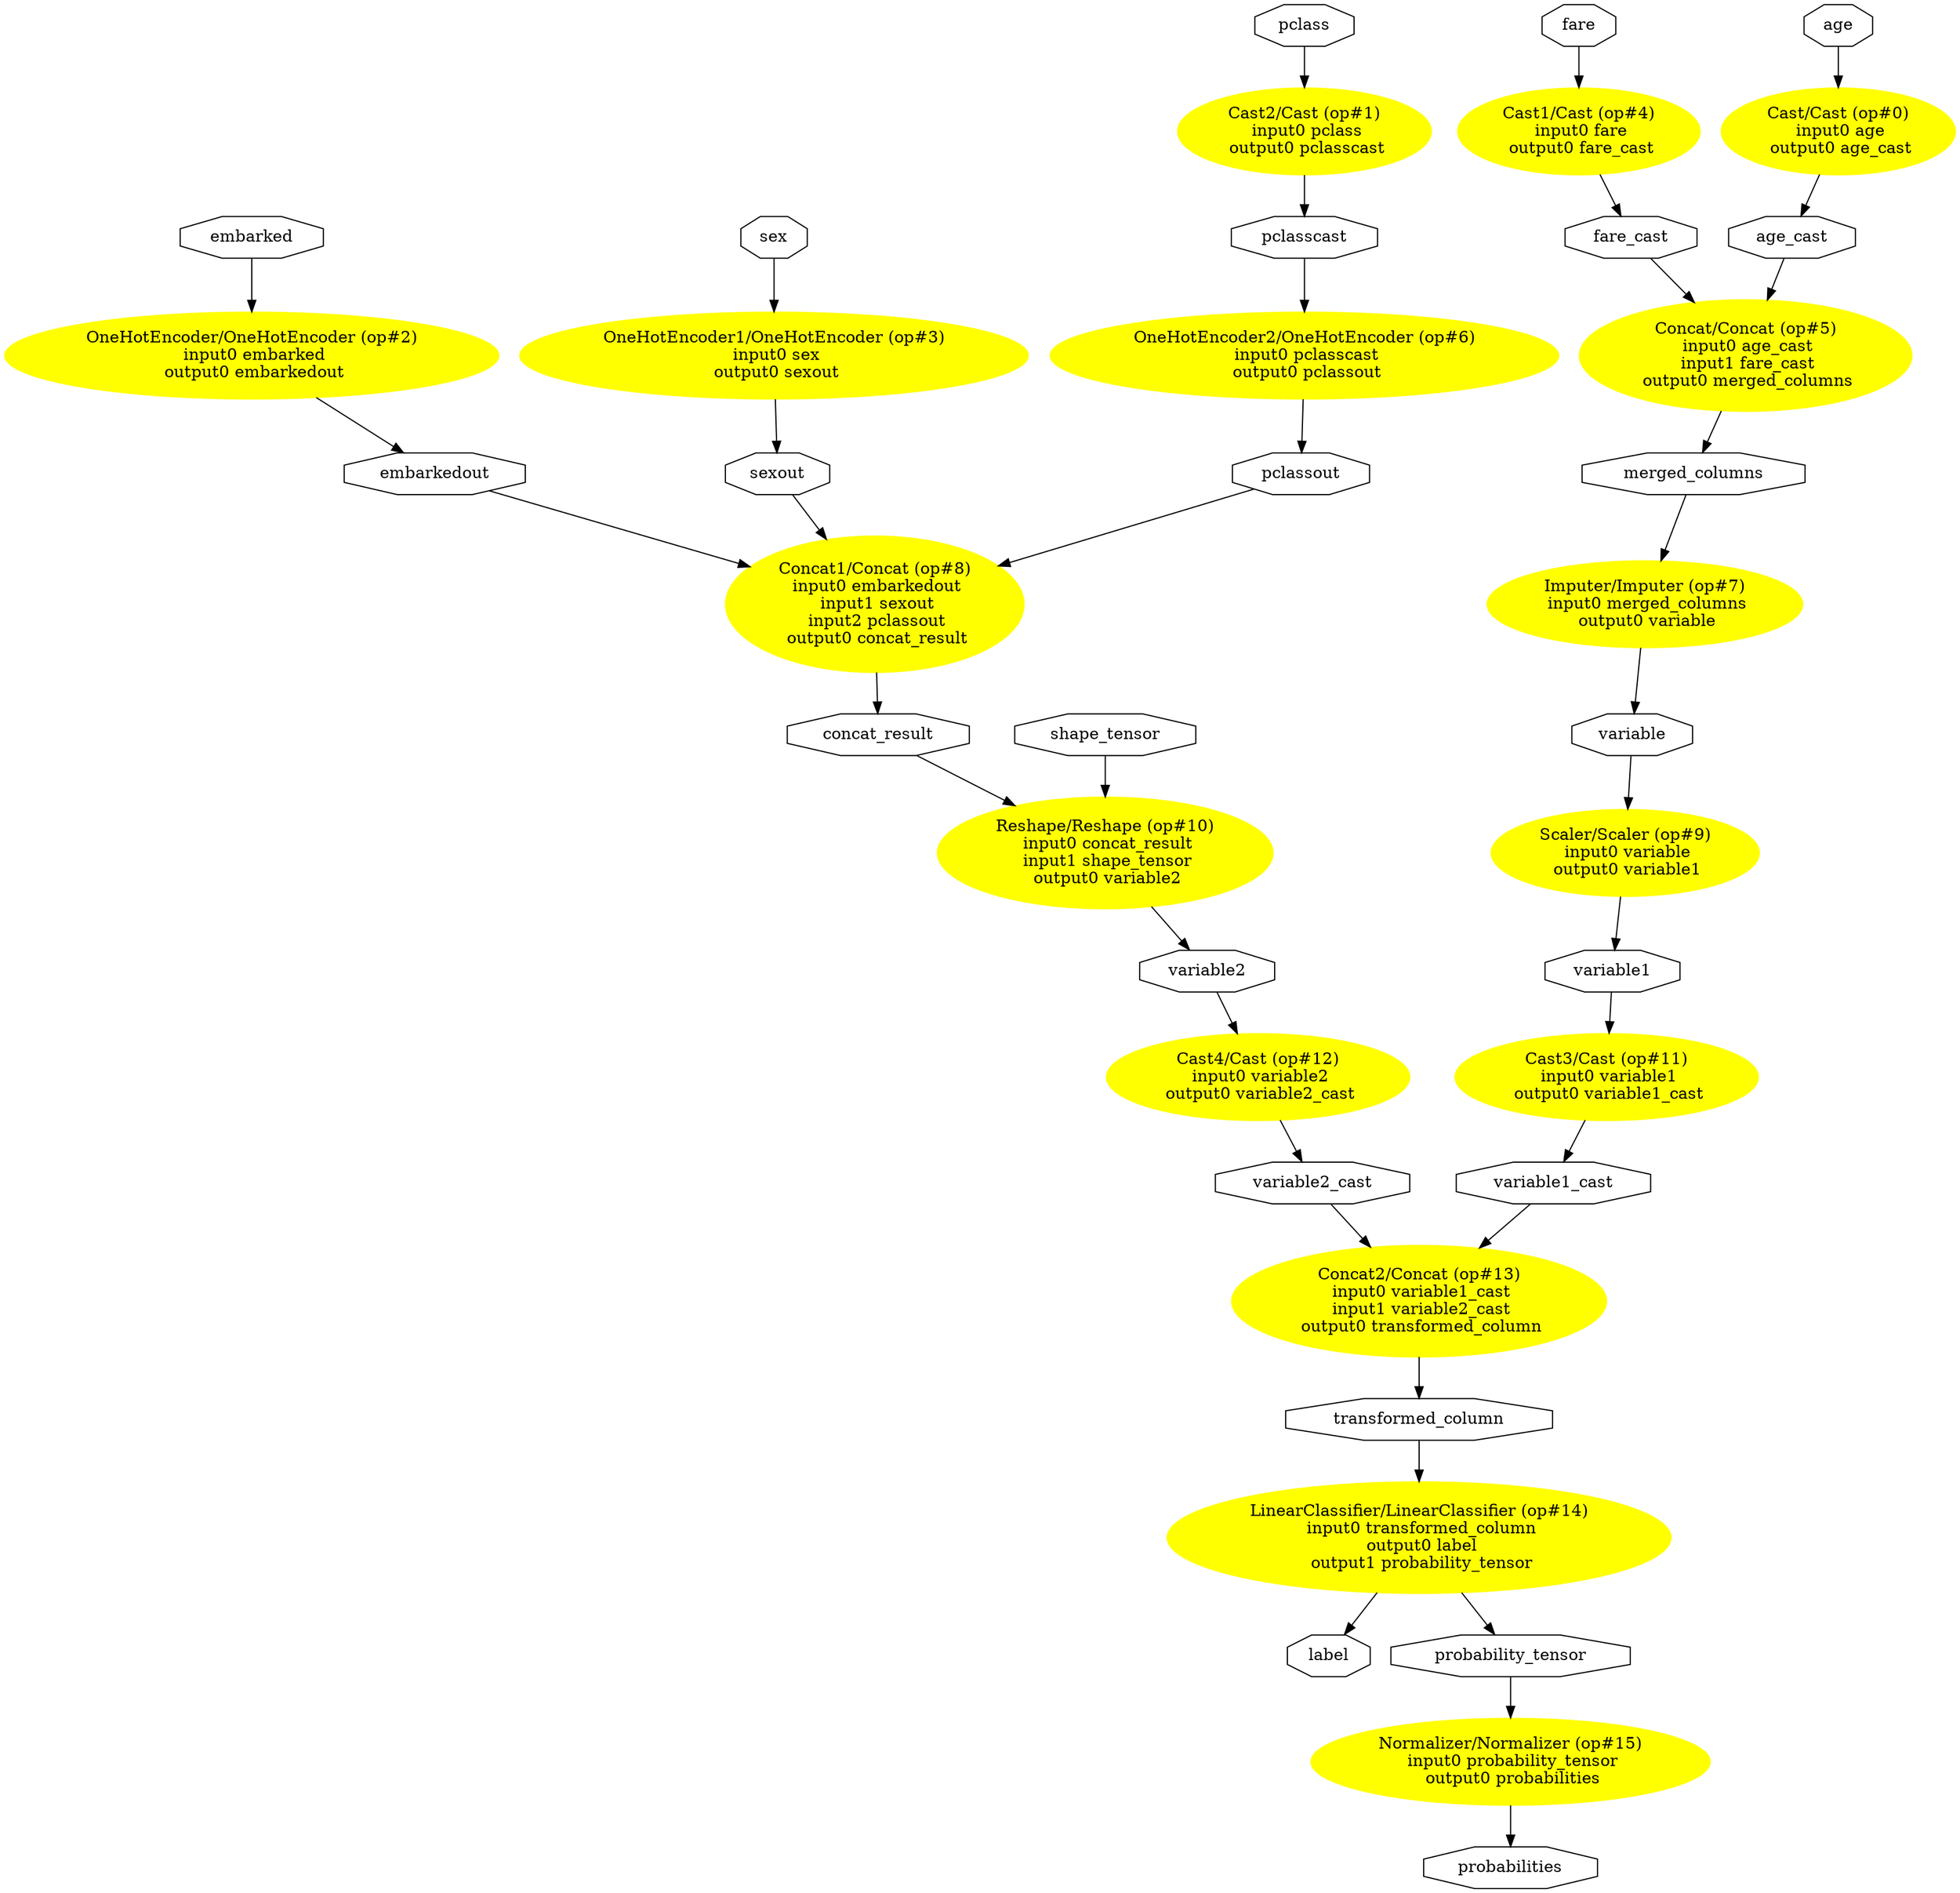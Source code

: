digraph pipeline_titanic {
	graph [bb="0,0,1405.3,1626.9",
		rankdir=TB
	];
	node [label="\N"];
	"Cast/Cast (op#0)\n input0 age\n output0 age_cast"	 [URL="javascript:alert('')",
		color=yellow,
		fillcolor=yellow,
		height=1.041,
		pos="1323.2,1517.4",
		style=filled,
		width=2.2785];
	age_cast0	 [height=0.5,
		label=age_cast,
		pos="1285.2,1426",
		shape=octagon,
		width=1.2702];
	"Cast/Cast (op#0)\n input0 age\n output0 age_cast" -> age_cast0	 [pos="e,1292.7,1444.4 1308,1480.6 1304.2,1471.6 1300.2,1462.2 1296.6,1453.7"];
	age0	 [height=0.5,
		label=age,
		pos="1323.2,1608.9",
		shape=octagon,
		width=0.75];
	age0 -> "Cast/Cast (op#0)\n input0 age\n output0 age_cast"	 [pos="e,1323.2,1555.3 1323.2,1590.7 1323.2,1583.3 1323.2,1574.4 1323.2,1565.4"];
	"Concat/Concat (op#5)\n input0 age_cast\n input1 fare_cast\n output0 merged_columns"	 [URL="javascript:alert('')",
		color=yellow,
		fillcolor=yellow,
		height=1.3356,
		pos="1227.2,1323.9",
		style=filled,
		width=3.2016];
	age_cast0 -> "Concat/Concat (op#5)\n input0 age_cast\n input1 fare_cast\n output0 merged_columns"	 [pos="e,1253.9,1370.9 1275.1,1407.5 1270.6,1399.6 1264.9,1389.8 1259.1,1379.8"];
	"Cast2/Cast (op#1)\n input0 pclass\n output0 pclasscast"	 [URL="javascript:alert('')",
		color=yellow,
		fillcolor=yellow,
		height=1.041,
		pos="916.24,1517.4",
		style=filled,
		width=2.4552];
	pclasscast0	 [height=0.5,
		label=pclasscast,
		pos="916.24,1426",
		shape=octagon,
		width=1.4461];
	"Cast2/Cast (op#1)\n input0 pclass\n output0 pclasscast" -> pclasscast0	 [pos="e,916.24,1444.1 916.24,1479.8 916.24,1471.3 916.24,1462.4 916.24,1454.4"];
	pclass0	 [height=0.5,
		label=pclass,
		pos="916.24,1608.9",
		shape=octagon,
		width=1.0162];
	pclass0 -> "Cast2/Cast (op#1)\n input0 pclass\n output0 pclasscast"	 [pos="e,916.24,1555.3 916.24,1590.7 916.24,1583.3 916.24,1574.4 916.24,1565.4"];
	"OneHotEncoder2/OneHotEncoder (op#6)\n input0 pclasscast\n output0 pclassout"	 [URL="javascript:alert('')",
		color=yellow,
		fillcolor=yellow,
		height=1.041,
		pos="916.24,1323.9",
		style=filled,
		width=4.9497];
	pclasscast0 -> "OneHotEncoder2/OneHotEncoder (op#6)\n input0 pclasscast\n output0 pclassout"	 [pos="e,916.24,1361.6 916.24,1407.5 916.24,1397.5 916.24,1384.5 916.24,1371.7"];
	"OneHotEncoder/OneHotEncoder (op#2)\n input0 embarked\n output0 embarkedout"	 [URL="javascript:alert('')",
		color=yellow,
		fillcolor=yellow,
		height=1.041,
		pos="173.24,1323.9",
		style=filled,
		width=4.8123];
	embarkedout0	 [height=0.5,
		label=embarkedout,
		pos="403.24,1221.8",
		shape=octagon,
		width=1.7392];
	"OneHotEncoder/OneHotEncoder (op#2)\n input0 embarked\n output0 embarkedout" -> embarkedout0	 [pos="e,369.28,1237.6 248.55,1290.1 285.48,1274 328.62,1255.3 359.95,1241.6"];
	embarked0	 [height=0.5,
		label=embarked,
		pos="173.24,1426",
		shape=octagon,
		width=1.3874];
	embarked0 -> "OneHotEncoder/OneHotEncoder (op#2)\n input0 embarked\n output0 embarkedout"	 [pos="e,173.24,1361.6 173.24,1407.5 173.24,1397.5 173.24,1384.5 173.24,1371.7"];
	"Concat1/Concat (op#8)\n input0 embarkedout\n input1 sexout\n input2 pclassout\n output0 concat_result"	 [URL="javascript:alert('')",
		color=yellow,
		fillcolor=yellow,
		height=1.6303,
		pos="647.24,1109.1",
		style=filled,
		width=2.9463];
	embarkedout0 -> "Concat1/Concat (op#8)\n input0 embarkedout\n input1 sexout\n input2 pclassout\n output0 concat_result"	 [pos="e,566.06,1146.9 436.4,1205.7 467.3,1191.7 514.79,1170.2 556.89,1151.1"];
	"OneHotEncoder1/OneHotEncoder (op#3)\n input0 sex\n output0 sexout"	 [URL="javascript:alert('')",
		color=yellow,
		fillcolor=yellow,
		height=1.041,
		pos="542.24,1323.9",
		style=filled,
		width=4.9497];
	sexout0	 [height=0.5,
		label=sexout,
		pos="646.24,1221.8",
		shape=octagon,
		width=1.0357];
	"OneHotEncoder1/OneHotEncoder (op#3)\n input0 sex\n output0 sexout" -> sexout0	 [pos="e,629.29,1239.1 579.49,1287 593.59,1273.5 609.26,1258.4 621.87,1246.2"];
	sex0	 [height=0.5,
		label=sex,
		pos="542.24,1426",
		shape=octagon,
		width=0.75];
	sex0 -> "OneHotEncoder1/OneHotEncoder (op#3)\n input0 sex\n output0 sexout"	 [pos="e,542.24,1361.6 542.24,1407.5 542.24,1397.5 542.24,1384.5 542.24,1371.7"];
	sexout0 -> "Concat1/Concat (op#8)\n input0 embarkedout\n input1 sexout\n input2 pclassout\n output0 concat_result"	 [pos="e,646.72,1168 646.4,1203.5 646.46,1196.3 646.54,1187.6 646.63,1178.3"];
	"Cast1/Cast (op#4)\n input0 fare\n output0 fare_cast"	 [URL="javascript:alert('')",
		color=yellow,
		fillcolor=yellow,
		height=1.041,
		pos="1138.2,1517.4",
		style=filled,
		width=2.357];
	fare_cast0	 [height=0.5,
		label=fare_cast,
		pos="1169.2,1426",
		shape=octagon,
		width=1.3288];
	"Cast1/Cast (op#4)\n input0 fare\n output0 fare_cast" -> fare_cast0	 [pos="e,1163.2,1444.3 1150.8,1480.3 1153.8,1471.5 1157,1462.2 1159.9,1453.9"];
	fare0	 [height=0.5,
		label=fare,
		pos="1138.2,1608.9",
		shape=octagon,
		width=0.75];
	fare0 -> "Cast1/Cast (op#4)\n input0 fare\n output0 fare_cast"	 [pos="e,1138.2,1555.3 1138.2,1590.7 1138.2,1583.3 1138.2,1574.4 1138.2,1565.4"];
	fare_cast0 -> "Concat/Concat (op#5)\n input0 age_cast\n input1 fare_cast\n output0 merged_columns"	 [pos="e,1200.6,1370.9 1179.3,1407.5 1183.9,1399.6 1189.6,1389.8 1195.4,1379.8"];
	merged_columns0	 [height=0.5,
		label=merged_columns,
		pos="1123.2,1221.8",
		shape=octagon,
		width=2.2082];
	"Concat/Concat (op#5)\n input0 age_cast\n input1 fare_cast\n output0 merged_columns" -> merged_columns0	 [pos="e,1141.2,1240 1182.2,1279.6 1170.7,1268.4 1158.7,1256.9 1148.5,1247.1"];
	"Imputer/Imputer (op#7)\n input0 merged_columns\n output0 variable"	 [URL="javascript:alert('')",
		color=yellow,
		fillcolor=yellow,
		height=1.041,
		pos="1071.2,1109.1",
		style=filled,
		width=3.0445];
	merged_columns0 -> "Imputer/Imputer (op#7)\n input0 merged_columns\n output0 variable"	 [pos="e,1088.3,1146.5 1115.1,1203.5 1109.1,1190.7 1100.6,1172.6 1092.7,1155.7"];
	pclassout0	 [height=0.5,
		label=pclassout,
		pos="915.24,1221.8",
		shape=octagon,
		width=1.3679];
	"OneHotEncoder2/OneHotEncoder (op#6)\n input0 pclasscast\n output0 pclassout" -> pclassout0	 [pos="e,915.41,1239.9 915.87,1286.2 915.75,1274.2 915.62,1261.1 915.51,1249.9"];
	pclassout0 -> "Concat1/Concat (op#8)\n input0 embarkedout\n input1 sexout\n input2 pclassout\n output0 concat_result"	 [pos="e,731.61,1144.9 883.71,1207.8 848.81,1193.3 790.9,1169.4 741.13,1148.9"];
	variable0	 [height=0.5,
		label=variable,
		pos="1045.2,996.41",
		shape=octagon,
		width=1.1529];
	"Imputer/Imputer (op#7)\n input0 merged_columns\n output0 variable" -> variable0	 [pos="e,1049.3,1014.7 1062.7,1071.5 1059.1,1056.3 1055,1038.9 1051.7,1024.8"];
	"Scaler/Scaler (op#9)\n input0 variable\n output0 variable1"	 [URL="javascript:alert('')",
		color=yellow,
		fillcolor=yellow,
		height=1.041,
		pos="1042.2,894.32",
		style=filled,
		width=2.5731];
	variable0 -> "Scaler/Scaler (op#9)\n input0 variable\n output0 variable1"	 [pos="e,1043.3,932.03 1044.7,977.97 1044.4,967.99 1044,954.93 1043.6,942.15"];
	concat_result0	 [height=0.5,
		label=concat_result,
		pos="660.24,996.41",
		shape=octagon,
		width=1.7978];
	"Concat1/Concat (op#8)\n input0 embarkedout\n input1 sexout\n input2 pclassout\n output0 concat_result" -> concat_result0	 [pos="e,658.2,1014.8 654.01,1050.5 655.06,1041.5 656.1,1032.6 657.02,1024.8"];
	"Reshape/Reshape (op#10)\n input0 concat_result\n input1 shape_tensor\n output0 variable2"	 [URL="javascript:alert('')",
		color=yellow,
		fillcolor=yellow,
		height=1.3356,
		pos="813.24,894.32",
		style=filled,
		width=3.2409];
	concat_result0 -> "Reshape/Reshape (op#10)\n input0 concat_result\n input1 shape_tensor\n output0 variable2"	 [pos="e,752.05,935.35 686.54,978.2 702.32,967.88 723.19,954.23 743.43,940.99"];
	variable10	 [height=0.5,
		label=variable1,
		pos="1041.2,792.24",
		shape=octagon,
		width=1.2897];
	"Scaler/Scaler (op#9)\n input0 variable\n output0 variable1" -> variable10	 [pos="e,1041.4,810.33 1041.9,856.62 1041.8,844.62 1041.6,831.5 1041.5,820.34"];
	"Cast3/Cast (op#11)\n input0 variable1\n output0 variable1_cast"	 [URL="javascript:alert('')",
		color=yellow,
		fillcolor=yellow,
		height=1.041,
		pos="1040.2,700.76",
		style=filled,
		width=2.8677];
	variable10 -> "Cast3/Cast (op#11)\n input0 variable1\n output0 variable1_cast"	 [pos="e,1040.7,738.59 1041,773.99 1041,766.68 1040.9,757.78 1040.8,748.76"];
	variable20	 [height=0.5,
		label=variable2,
		pos="815.24,792.24",
		shape=octagon,
		width=1.2897];
	"Reshape/Reshape (op#10)\n input0 concat_result\n input1 shape_tensor\n output0 variable2" -> variable20	 [pos="e,814.9,810.46 814.18,846.21 814.36,837.43 814.54,828.52 814.69,820.59"];
	shape_tensor0	 [height=0.5,
		label=shape_tensor,
		pos="813.24,996.41",
		shape=octagon,
		width=1.7783];
	shape_tensor0 -> "Reshape/Reshape (op#10)\n input0 concat_result\n input1 shape_tensor\n output0 variable2"	 [pos="e,813.24,942.65 813.24,977.97 813.24,970.73 813.24,961.88 813.24,952.7"];
	"Cast4/Cast (op#12)\n input0 variable2\n output0 variable2_cast"	 [URL="javascript:alert('')",
		color=yellow,
		fillcolor=yellow,
		height=1.041,
		pos="816.24,700.76",
		style=filled,
		width=2.8677];
	variable20 -> "Cast4/Cast (op#12)\n input0 variable2\n output0 variable2_cast"	 [pos="e,815.83,738.59 815.43,773.99 815.52,766.68 815.62,757.78 815.72,748.76"];
	variable1_cast0	 [height=0.5,
		label=variable1_cast,
		pos="1022.2,609.29",
		shape=octagon,
		width=1.876];
	"Cast3/Cast (op#11)\n input0 variable1\n output0 variable1_cast" -> variable1_cast0	 [pos="e,1025.7,627.54 1032.9,663.37 1031.2,654.76 1029.4,645.72 1027.7,637.59"];
	"Concat2/Concat (op#13)\n input0 variable1_cast\n input1 variable2_cast\n output0 transformed_column"	 [URL="javascript:alert('')",
		color=yellow,
		fillcolor=yellow,
		height=1.3356,
		pos="936.24,507.2",
		style=filled,
		width=3.5945];
	variable1_cast0 -> "Concat2/Concat (op#13)\n input0 variable1_cast\n input1 variable2_cast\n output0 transformed_column"	 [pos="e,975.07,553.39 1007.3,590.85 1000.1,582.47 991,571.93 981.78,561.2"];
	variable2_cast0	 [height=0.5,
		label=variable2_cast,
		pos="851.24,609.29",
		shape=octagon,
		width=1.876];
	"Cast4/Cast (op#12)\n input0 variable2\n output0 variable2_cast" -> variable2_cast0	 [pos="e,844.45,627.64 830.38,663.63 833.83,654.8 837.46,645.51 840.71,637.2"];
	variable2_cast0 -> "Concat2/Concat (op#13)\n input0 variable1_cast\n input1 variable2_cast\n output0 transformed_column"	 [pos="e,897.87,553.39 866.05,590.85 873.17,582.47 882.12,571.93 891.23,561.2"];
	transformed_column0	 [height=0.5,
		label=transformed_column,
		pos="936.24,405.12",
		shape=octagon,
		width=2.599];
	"Concat2/Concat (op#13)\n input0 variable1_cast\n input1 variable2_cast\n output0 transformed_column" -> transformed_column0	 [pos="e,936.24,423.34 936.24,459.09 936.24,450.31 936.24,441.4 936.24,433.47"];
	"LinearClassifier/LinearClassifier (op#14)\n input0 transformed_column\n output0 label\n output1 probability_tensor"	 [URL="javascript:alert('')",
		color=yellow,
		fillcolor=yellow,
		height=1.3356,
		pos="936.24,303.04",
		style=filled,
		width=4.7533];
	transformed_column0 -> "LinearClassifier/LinearClassifier (op#14)\n input0 transformed_column\n output0 label\n output1 probability_tensor"	 [pos="e,936.24,351.37 936.24,386.69 936.24,379.45 936.24,370.6 936.24,361.41"];
	label0	 [height=0.5,
		label=label,
		pos="871.24,200.95",
		shape=octagon,
		width=0.82074];
	"LinearClassifier/LinearClassifier (op#14)\n input0 transformed_column\n output0 label\n output1 probability_tensor" -> label0	 [pos="e,882.58,219.41 906.02,255.51 899.89,246.06 893.64,236.45 888.17,228.02"];
	probability_tensor0	 [height=0.5,
		label=probability_tensor,
		pos="1002.2,200.95",
		shape=octagon,
		width=2.3254];
	"LinearClassifier/LinearClassifier (op#14)\n input0 transformed_column\n output0 label\n output1 probability_tensor" -> probability_tensor0	 [pos="e,990.73,219.41 966.92,255.51 973.15,246.06 979.49,236.45 985.05,228.02"];
	"Normalizer/Normalizer (op#15)\n input0 probability_tensor\n output0 probabilities"	 [URL="javascript:alert('')",
		color=yellow,
		fillcolor=yellow,
		height=1.041,
		pos="1002.2,109.48",
		style=filled,
		width=3.7516];
	probability_tensor0 -> "Normalizer/Normalizer (op#15)\n input0 probability_tensor\n output0 probabilities"	 [pos="e,1002.2,147.31 1002.2,182.7 1002.2,175.4 1002.2,166.49 1002.2,157.47"];
	probabilities0	 [height=0.5,
		label=probabilities,
		pos="1002.2,18",
		shape=octagon,
		width=1.661];
	"Normalizer/Normalizer (op#15)\n input0 probability_tensor\n output0 probabilities" -> probabilities0	 [pos="e,1002.2,36.146 1002.2,71.825 1002.2,63.331 1002.2,54.434 1002.2,46.416"];
}
